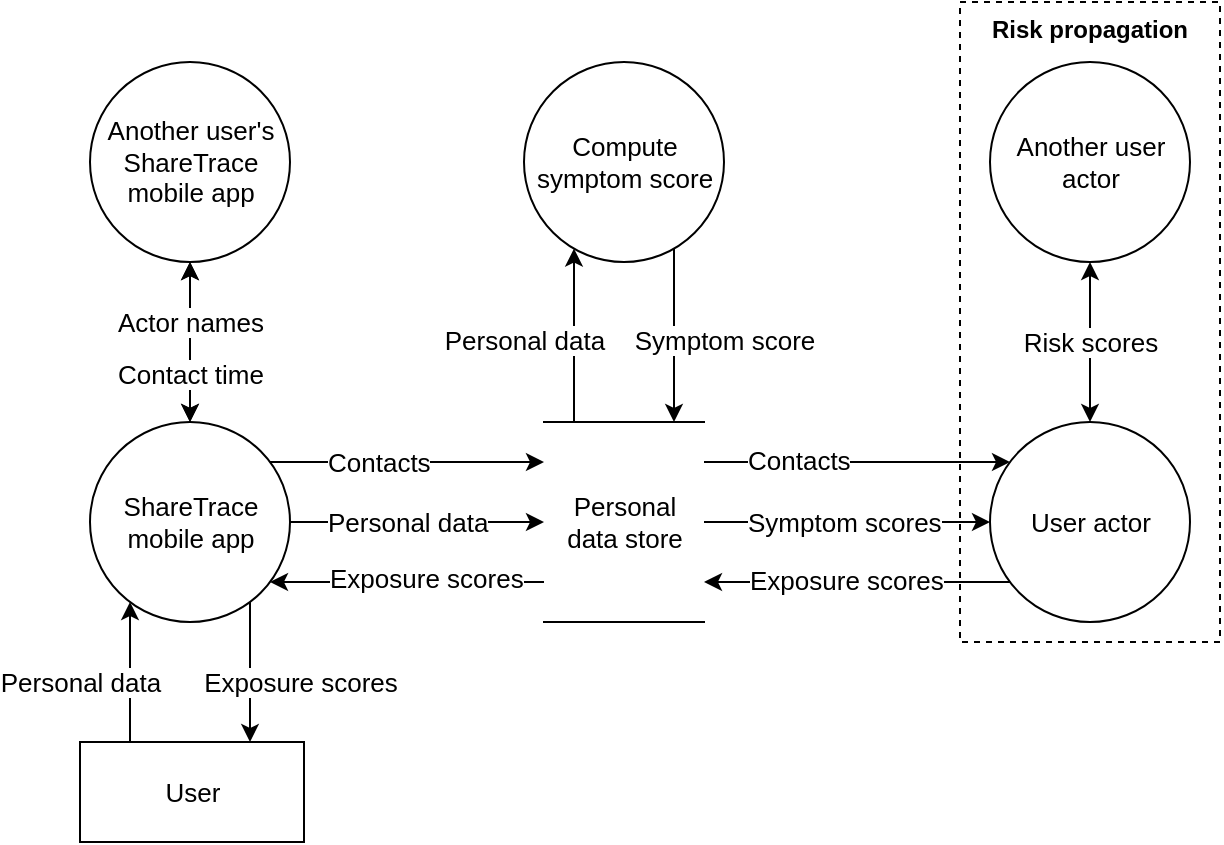 <mxfile version="19.0.1" type="device"><diagram id="PH1CRiKUZ5LbQf-UvEpg" name="Page-1"><mxGraphModel dx="1078" dy="538" grid="1" gridSize="10" guides="1" tooltips="1" connect="1" arrows="1" fold="1" page="1" pageScale="1" pageWidth="850" pageHeight="1100" math="1" shadow="0"><root><mxCell id="0"/><mxCell id="1" parent="0"/><mxCell id="iPlT1yafazcn-hNW2Woq-14" style="edgeStyle=orthogonalEdgeStyle;rounded=0;orthogonalLoop=1;jettySize=auto;html=1;fontSize=13;" parent="1" source="iPlT1yafazcn-hNW2Woq-3" target="iPlT1yafazcn-hNW2Woq-7" edge="1"><mxGeometry relative="1" as="geometry"><Array as="points"><mxPoint x="445" y="290"/><mxPoint x="445" y="290"/></Array></mxGeometry></mxCell><mxCell id="iPlT1yafazcn-hNW2Woq-22" value="Symptom score" style="edgeLabel;html=1;align=center;verticalAlign=middle;resizable=0;points=[];fontSize=13;" parent="iPlT1yafazcn-hNW2Woq-14" vertex="1" connectable="0"><mxGeometry relative="1" as="geometry"><mxPoint x="25" y="2" as="offset"/></mxGeometry></mxCell><mxCell id="iPlT1yafazcn-hNW2Woq-3" value="Compute&lt;br style=&quot;font-size: 13px;&quot;&gt;symptom score" style="shape=ellipse;html=1;dashed=0;whitespace=wrap;perimeter=ellipsePerimeter;fontSize=13;" parent="1" vertex="1"><mxGeometry x="370" y="150" width="100" height="100" as="geometry"/></mxCell><mxCell id="iPlT1yafazcn-hNW2Woq-41" style="edgeStyle=orthogonalEdgeStyle;rounded=0;orthogonalLoop=1;jettySize=auto;html=1;fontSize=13;" parent="1" source="iPlT1yafazcn-hNW2Woq-4" target="iPlT1yafazcn-hNW2Woq-10" edge="1"><mxGeometry relative="1" as="geometry"><Array as="points"><mxPoint x="173" y="460"/><mxPoint x="173" y="460"/></Array></mxGeometry></mxCell><mxCell id="iPlT1yafazcn-hNW2Woq-42" value="Personal data" style="edgeLabel;html=1;align=center;verticalAlign=middle;resizable=0;points=[];fontSize=13;" parent="iPlT1yafazcn-hNW2Woq-41" vertex="1" connectable="0"><mxGeometry relative="1" as="geometry"><mxPoint x="-25" y="5" as="offset"/></mxGeometry></mxCell><mxCell id="iPlT1yafazcn-hNW2Woq-4" value="User" style="html=1;dashed=0;whitespace=wrap;fontSize=13;" parent="1" vertex="1"><mxGeometry x="148" y="490" width="112" height="50" as="geometry"/></mxCell><mxCell id="iPlT1yafazcn-hNW2Woq-13" style="edgeStyle=orthogonalEdgeStyle;rounded=0;orthogonalLoop=1;jettySize=auto;html=1;fontSize=13;" parent="1" target="iPlT1yafazcn-hNW2Woq-3" edge="1"><mxGeometry relative="1" as="geometry"><mxPoint x="395" y="330" as="sourcePoint"/><mxPoint x="395.02" y="255.726" as="targetPoint"/><Array as="points"><mxPoint x="395" y="290"/><mxPoint x="395" y="290"/></Array></mxGeometry></mxCell><mxCell id="iPlT1yafazcn-hNW2Woq-21" value="Personal data" style="edgeLabel;html=1;align=center;verticalAlign=middle;resizable=0;points=[];fontSize=13;" parent="iPlT1yafazcn-hNW2Woq-13" vertex="1" connectable="0"><mxGeometry relative="1" as="geometry"><mxPoint x="-25" y="2" as="offset"/></mxGeometry></mxCell><mxCell id="iPlT1yafazcn-hNW2Woq-23" style="edgeStyle=orthogonalEdgeStyle;rounded=0;orthogonalLoop=1;jettySize=auto;html=1;fontSize=13;" parent="1" source="iPlT1yafazcn-hNW2Woq-7" target="iPlT1yafazcn-hNW2Woq-37" edge="1"><mxGeometry relative="1" as="geometry"><mxPoint x="573.0" y="355.04" as="targetPoint"/><Array as="points"><mxPoint x="550" y="350"/><mxPoint x="550" y="350"/></Array></mxGeometry></mxCell><mxCell id="iPlT1yafazcn-hNW2Woq-32" value="Contacts" style="edgeLabel;html=1;align=left;verticalAlign=middle;resizable=0;points=[];fontSize=13;" parent="iPlT1yafazcn-hNW2Woq-23" vertex="1" connectable="0"><mxGeometry relative="1" as="geometry"><mxPoint x="-57" y="-1" as="offset"/></mxGeometry></mxCell><mxCell id="iPlT1yafazcn-hNW2Woq-27" value="" style="edgeStyle=orthogonalEdgeStyle;rounded=0;orthogonalLoop=1;jettySize=auto;html=1;fontSize=13;" parent="1" source="iPlT1yafazcn-hNW2Woq-7" target="iPlT1yafazcn-hNW2Woq-10" edge="1"><mxGeometry relative="1" as="geometry"><Array as="points"><mxPoint x="273" y="410"/><mxPoint x="273" y="410"/></Array><mxPoint as="offset"/></mxGeometry></mxCell><mxCell id="aetv08jTOYbSzp5qafx6-6" value="Exposure scores" style="edgeLabel;html=1;align=left;verticalAlign=middle;resizable=0;points=[];fontSize=13;" parent="iPlT1yafazcn-hNW2Woq-27" vertex="1" connectable="0"><mxGeometry x="0.061" y="-2" relative="1" as="geometry"><mxPoint x="-37" as="offset"/></mxGeometry></mxCell><mxCell id="ggxblMPXvvBswlZSksen-1" style="edgeStyle=orthogonalEdgeStyle;rounded=0;orthogonalLoop=1;jettySize=auto;html=1;exitX=1;exitY=0.5;exitDx=0;exitDy=0;fontSize=13;startArrow=none;startFill=0;" parent="1" source="iPlT1yafazcn-hNW2Woq-7" target="iPlT1yafazcn-hNW2Woq-37" edge="1"><mxGeometry relative="1" as="geometry"/></mxCell><mxCell id="ggxblMPXvvBswlZSksen-3" value="Symptom scores" style="edgeLabel;html=1;align=left;verticalAlign=middle;resizable=0;points=[];fontSize=13;" parent="ggxblMPXvvBswlZSksen-1" vertex="1" connectable="0"><mxGeometry x="0.061" relative="1" as="geometry"><mxPoint x="-56" as="offset"/></mxGeometry></mxCell><mxCell id="iPlT1yafazcn-hNW2Woq-7" value="Personal&lt;br style=&quot;font-size: 13px;&quot;&gt;data store" style="html=1;dashed=0;whitespace=wrap;shape=partialRectangle;right=0;left=0;fontSize=13;" parent="1" vertex="1"><mxGeometry x="380" y="330" width="80" height="100" as="geometry"/></mxCell><mxCell id="iPlT1yafazcn-hNW2Woq-12" style="edgeStyle=orthogonalEdgeStyle;rounded=0;orthogonalLoop=1;jettySize=auto;html=1;fontSize=13;" parent="1" source="iPlT1yafazcn-hNW2Woq-10" target="iPlT1yafazcn-hNW2Woq-7" edge="1"><mxGeometry relative="1" as="geometry"><Array as="points"><mxPoint x="273" y="380"/><mxPoint x="273" y="380"/></Array></mxGeometry></mxCell><mxCell id="iPlT1yafazcn-hNW2Woq-19" value="Personal data" style="edgeLabel;html=1;align=left;verticalAlign=middle;resizable=0;points=[];fontSize=13;" parent="iPlT1yafazcn-hNW2Woq-12" vertex="1" connectable="0"><mxGeometry relative="1" as="geometry"><mxPoint x="-47" as="offset"/></mxGeometry></mxCell><mxCell id="iPlT1yafazcn-hNW2Woq-47" value="" style="edgeStyle=orthogonalEdgeStyle;rounded=0;orthogonalLoop=1;jettySize=auto;html=1;fontSize=13;" parent="1" source="iPlT1yafazcn-hNW2Woq-10" target="iPlT1yafazcn-hNW2Woq-4" edge="1"><mxGeometry y="60" relative="1" as="geometry"><Array as="points"><mxPoint x="233" y="450"/><mxPoint x="233" y="450"/></Array><mxPoint as="offset"/></mxGeometry></mxCell><mxCell id="iPlT1yafazcn-hNW2Woq-48" value="Exposure scores" style="edgeLabel;html=1;align=center;verticalAlign=middle;resizable=0;points=[];fontSize=13;" parent="iPlT1yafazcn-hNW2Woq-47" vertex="1" connectable="0"><mxGeometry relative="1" as="geometry"><mxPoint x="25" y="5" as="offset"/></mxGeometry></mxCell><mxCell id="iPlT1yafazcn-hNW2Woq-60" value="" style="edgeStyle=orthogonalEdgeStyle;rounded=0;orthogonalLoop=1;jettySize=auto;html=1;fontSize=13;startArrow=classic;startFill=1;" parent="1" source="iPlT1yafazcn-hNW2Woq-10" target="iPlT1yafazcn-hNW2Woq-52" edge="1"><mxGeometry relative="1" as="geometry"/></mxCell><mxCell id="iPlT1yafazcn-hNW2Woq-10" value="ShareTrace&lt;br style=&quot;font-size: 13px;&quot;&gt;mobile app" style="shape=ellipse;html=1;dashed=0;whitespace=wrap;perimeter=ellipsePerimeter;fontSize=13;" parent="1" vertex="1"><mxGeometry x="153" y="330" width="100" height="100" as="geometry"/></mxCell><mxCell id="iPlT1yafazcn-hNW2Woq-18" style="edgeStyle=orthogonalEdgeStyle;rounded=0;orthogonalLoop=1;jettySize=auto;html=1;fontSize=13;" parent="1" source="iPlT1yafazcn-hNW2Woq-10" target="iPlT1yafazcn-hNW2Woq-7" edge="1"><mxGeometry relative="1" as="geometry"><mxPoint x="338" y="365" as="sourcePoint"/><mxPoint x="408" y="355" as="targetPoint"/><Array as="points"><mxPoint x="273" y="350"/><mxPoint x="273" y="350"/></Array></mxGeometry></mxCell><mxCell id="iPlT1yafazcn-hNW2Woq-20" value="Contacts" style="edgeLabel;html=1;align=left;verticalAlign=middle;resizable=0;points=[];fontSize=13;" parent="iPlT1yafazcn-hNW2Woq-18" vertex="1" connectable="0"><mxGeometry relative="1" as="geometry"><mxPoint x="-42" as="offset"/></mxGeometry></mxCell><mxCell id="iPlT1yafazcn-hNW2Woq-26" style="edgeStyle=orthogonalEdgeStyle;rounded=0;orthogonalLoop=1;jettySize=auto;html=1;fontSize=13;" parent="1" source="iPlT1yafazcn-hNW2Woq-37" target="iPlT1yafazcn-hNW2Woq-7" edge="1"><mxGeometry relative="1" as="geometry"><mxPoint x="583.251" y="379.749" as="sourcePoint"/><Array as="points"><mxPoint x="540" y="410"/><mxPoint x="540" y="410"/></Array></mxGeometry></mxCell><mxCell id="iPlT1yafazcn-hNW2Woq-33" value="Exposure scores" style="edgeLabel;html=1;align=left;verticalAlign=middle;resizable=0;points=[];fontSize=13;" parent="iPlT1yafazcn-hNW2Woq-26" vertex="1" connectable="0"><mxGeometry relative="1" as="geometry"><mxPoint x="-56" y="-1" as="offset"/></mxGeometry></mxCell><mxCell id="iPlT1yafazcn-hNW2Woq-58" style="edgeStyle=orthogonalEdgeStyle;rounded=0;orthogonalLoop=1;jettySize=auto;html=1;exitX=0.5;exitY=0;exitDx=0;exitDy=0;fontSize=13;startArrow=classic;startFill=1;" parent="1" source="iPlT1yafazcn-hNW2Woq-37" target="iPlT1yafazcn-hNW2Woq-57" edge="1"><mxGeometry relative="1" as="geometry"/></mxCell><mxCell id="iPlT1yafazcn-hNW2Woq-59" value="Risk scores" style="edgeLabel;html=1;align=center;verticalAlign=middle;resizable=0;points=[];fontSize=13;" parent="iPlT1yafazcn-hNW2Woq-58" vertex="1" connectable="0"><mxGeometry x="0.05" relative="1" as="geometry"><mxPoint y="2" as="offset"/></mxGeometry></mxCell><mxCell id="iPlT1yafazcn-hNW2Woq-37" value="User actor" style="shape=ellipse;html=1;dashed=0;whitespace=wrap;perimeter=ellipsePerimeter;fontSize=13;" parent="1" vertex="1"><mxGeometry x="603" y="330" width="100" height="100" as="geometry"/></mxCell><mxCell id="iPlT1yafazcn-hNW2Woq-52" value="Another user's&lt;br style=&quot;font-size: 13px;&quot;&gt;ShareTrace &lt;br&gt;mobile app" style="shape=ellipse;html=1;dashed=0;whitespace=wrap;perimeter=ellipsePerimeter;fontSize=13;" parent="1" vertex="1"><mxGeometry x="153" y="150" width="100" height="100" as="geometry"/></mxCell><mxCell id="iPlT1yafazcn-hNW2Woq-54" style="edgeStyle=orthogonalEdgeStyle;rounded=0;orthogonalLoop=1;jettySize=auto;html=1;fontSize=13;entryX=0.5;entryY=1;entryDx=0;entryDy=0;exitX=0.5;exitY=0;exitDx=0;exitDy=0;startArrow=classic;startFill=1;" parent="1" source="iPlT1yafazcn-hNW2Woq-10" target="iPlT1yafazcn-hNW2Woq-52" edge="1"><mxGeometry relative="1" as="geometry"><mxPoint x="223" y="300.0" as="sourcePoint"/><mxPoint x="384" y="300.0" as="targetPoint"/><Array as="points"/></mxGeometry></mxCell><mxCell id="iPlT1yafazcn-hNW2Woq-55" value="Actor names" style="edgeLabel;html=1;align=center;verticalAlign=middle;resizable=0;points=[];fontSize=13;" parent="iPlT1yafazcn-hNW2Woq-54" vertex="1" connectable="0"><mxGeometry relative="1" as="geometry"><mxPoint y="-10" as="offset"/></mxGeometry></mxCell><mxCell id="iPlT1yafazcn-hNW2Woq-61" value="Contact time" style="edgeLabel;html=1;align=center;verticalAlign=middle;resizable=0;points=[];fontSize=13;" parent="iPlT1yafazcn-hNW2Woq-54" vertex="1" connectable="0"><mxGeometry x="-0.257" relative="1" as="geometry"><mxPoint y="5" as="offset"/></mxGeometry></mxCell><mxCell id="iPlT1yafazcn-hNW2Woq-57" value="Another user&lt;br&gt;actor" style="shape=ellipse;html=1;dashed=0;whitespace=wrap;perimeter=ellipsePerimeter;fontSize=13;" parent="1" vertex="1"><mxGeometry x="603" y="150" width="100" height="100" as="geometry"/></mxCell><mxCell id="aetv08jTOYbSzp5qafx6-1" value="&lt;b&gt;Risk propagation&lt;/b&gt;" style="rounded=0;whiteSpace=wrap;html=1;dashed=1;fillColor=none;verticalAlign=top;" parent="1" vertex="1"><mxGeometry x="588" y="120" width="130" height="320" as="geometry"/></mxCell></root></mxGraphModel></diagram></mxfile>